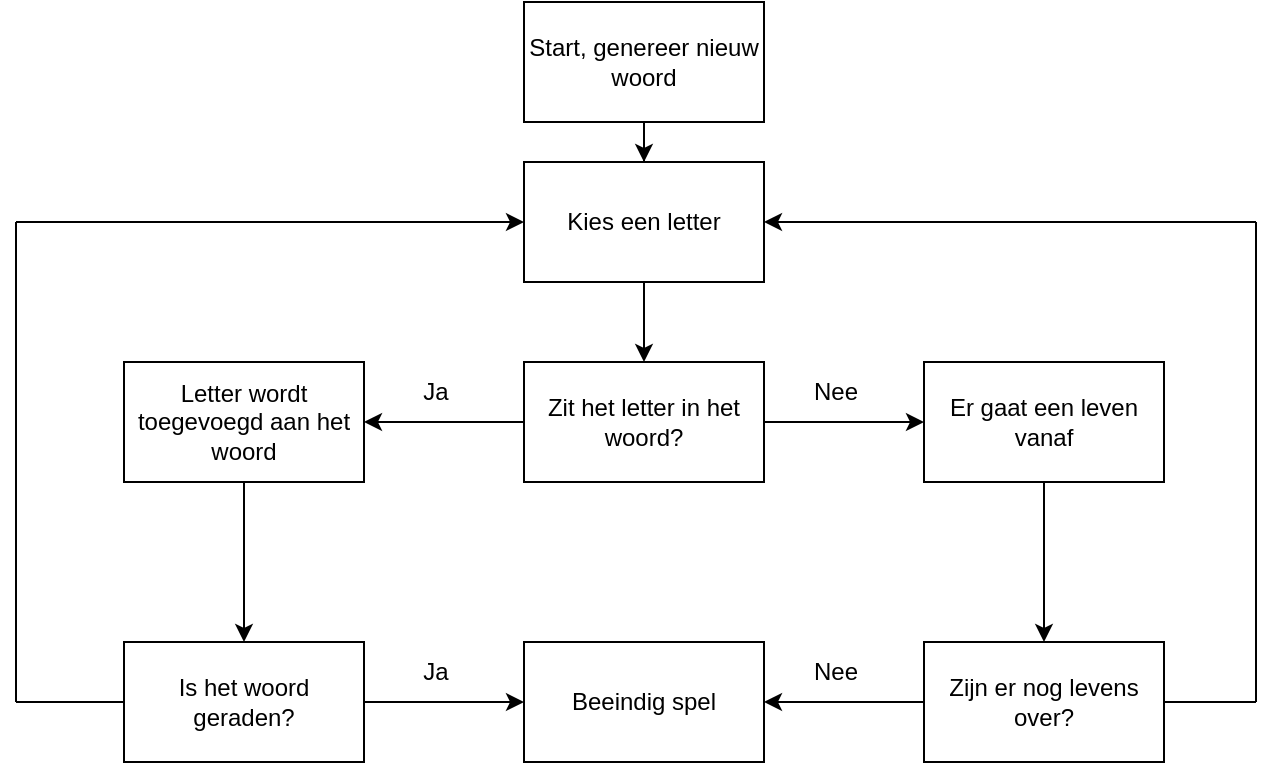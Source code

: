 <mxfile version="15.5.4"><diagram id="2MfnrQdooehoYXpLoEe1" name="Page-1"><mxGraphModel dx="946" dy="554" grid="1" gridSize="10" guides="1" tooltips="1" connect="1" arrows="1" fold="1" page="1" pageScale="1" pageWidth="827" pageHeight="1169" math="0" shadow="0"><root><mxCell id="0"/><mxCell id="1" parent="0"/><mxCell id="KQleH2ebnKk-NlKWoiKP-3" value="" style="edgeStyle=orthogonalEdgeStyle;rounded=0;orthogonalLoop=1;jettySize=auto;html=1;" edge="1" parent="1" source="KQleH2ebnKk-NlKWoiKP-1" target="KQleH2ebnKk-NlKWoiKP-2"><mxGeometry relative="1" as="geometry"/></mxCell><mxCell id="KQleH2ebnKk-NlKWoiKP-1" value="Start, genereer nieuw woord" style="rounded=0;whiteSpace=wrap;html=1;" vertex="1" parent="1"><mxGeometry x="354" y="40" width="120" height="60" as="geometry"/></mxCell><mxCell id="KQleH2ebnKk-NlKWoiKP-17" value="" style="edgeStyle=orthogonalEdgeStyle;rounded=0;orthogonalLoop=1;jettySize=auto;html=1;" edge="1" parent="1" source="KQleH2ebnKk-NlKWoiKP-2" target="KQleH2ebnKk-NlKWoiKP-16"><mxGeometry relative="1" as="geometry"/></mxCell><mxCell id="KQleH2ebnKk-NlKWoiKP-2" value="Kies een letter" style="rounded=0;whiteSpace=wrap;html=1;" vertex="1" parent="1"><mxGeometry x="354" y="120" width="120" height="60" as="geometry"/></mxCell><mxCell id="KQleH2ebnKk-NlKWoiKP-19" value="" style="edgeStyle=orthogonalEdgeStyle;rounded=0;orthogonalLoop=1;jettySize=auto;html=1;" edge="1" parent="1" source="KQleH2ebnKk-NlKWoiKP-16" target="KQleH2ebnKk-NlKWoiKP-18"><mxGeometry relative="1" as="geometry"/></mxCell><mxCell id="KQleH2ebnKk-NlKWoiKP-22" value="" style="edgeStyle=orthogonalEdgeStyle;rounded=0;orthogonalLoop=1;jettySize=auto;html=1;" edge="1" parent="1" source="KQleH2ebnKk-NlKWoiKP-16" target="KQleH2ebnKk-NlKWoiKP-21"><mxGeometry relative="1" as="geometry"/></mxCell><mxCell id="KQleH2ebnKk-NlKWoiKP-16" value="Zit het letter in het woord?" style="whiteSpace=wrap;html=1;rounded=0;" vertex="1" parent="1"><mxGeometry x="354" y="220" width="120" height="60" as="geometry"/></mxCell><mxCell id="KQleH2ebnKk-NlKWoiKP-25" value="" style="edgeStyle=orthogonalEdgeStyle;rounded=0;orthogonalLoop=1;jettySize=auto;html=1;" edge="1" parent="1" source="KQleH2ebnKk-NlKWoiKP-18" target="KQleH2ebnKk-NlKWoiKP-24"><mxGeometry relative="1" as="geometry"/></mxCell><mxCell id="KQleH2ebnKk-NlKWoiKP-18" value="Er gaat een leven vanaf" style="whiteSpace=wrap;html=1;rounded=0;" vertex="1" parent="1"><mxGeometry x="554" y="220" width="120" height="60" as="geometry"/></mxCell><mxCell id="KQleH2ebnKk-NlKWoiKP-20" value="Nee" style="text;html=1;strokeColor=none;fillColor=none;align=center;verticalAlign=middle;whiteSpace=wrap;rounded=0;" vertex="1" parent="1"><mxGeometry x="480" y="220" width="60" height="30" as="geometry"/></mxCell><mxCell id="KQleH2ebnKk-NlKWoiKP-27" value="" style="edgeStyle=orthogonalEdgeStyle;rounded=0;orthogonalLoop=1;jettySize=auto;html=1;" edge="1" parent="1" source="KQleH2ebnKk-NlKWoiKP-21" target="KQleH2ebnKk-NlKWoiKP-26"><mxGeometry relative="1" as="geometry"/></mxCell><mxCell id="KQleH2ebnKk-NlKWoiKP-21" value="Letter wordt toegevoegd aan het woord" style="whiteSpace=wrap;html=1;rounded=0;" vertex="1" parent="1"><mxGeometry x="154" y="220" width="120" height="60" as="geometry"/></mxCell><mxCell id="KQleH2ebnKk-NlKWoiKP-23" value="Ja" style="text;html=1;strokeColor=none;fillColor=none;align=center;verticalAlign=middle;whiteSpace=wrap;rounded=0;" vertex="1" parent="1"><mxGeometry x="280" y="220" width="60" height="30" as="geometry"/></mxCell><mxCell id="KQleH2ebnKk-NlKWoiKP-30" value="" style="edgeStyle=orthogonalEdgeStyle;rounded=0;orthogonalLoop=1;jettySize=auto;html=1;" edge="1" parent="1" source="KQleH2ebnKk-NlKWoiKP-24" target="KQleH2ebnKk-NlKWoiKP-28"><mxGeometry relative="1" as="geometry"/></mxCell><mxCell id="KQleH2ebnKk-NlKWoiKP-24" value="Zijn er nog levens over?" style="whiteSpace=wrap;html=1;rounded=0;" vertex="1" parent="1"><mxGeometry x="554" y="360" width="120" height="60" as="geometry"/></mxCell><mxCell id="KQleH2ebnKk-NlKWoiKP-29" value="" style="edgeStyle=orthogonalEdgeStyle;rounded=0;orthogonalLoop=1;jettySize=auto;html=1;" edge="1" parent="1" source="KQleH2ebnKk-NlKWoiKP-26" target="KQleH2ebnKk-NlKWoiKP-28"><mxGeometry relative="1" as="geometry"/></mxCell><mxCell id="KQleH2ebnKk-NlKWoiKP-26" value="Is het woord geraden?" style="whiteSpace=wrap;html=1;rounded=0;" vertex="1" parent="1"><mxGeometry x="154" y="360" width="120" height="60" as="geometry"/></mxCell><mxCell id="KQleH2ebnKk-NlKWoiKP-28" value="Beeindig spel" style="whiteSpace=wrap;html=1;rounded=0;" vertex="1" parent="1"><mxGeometry x="354" y="360" width="120" height="60" as="geometry"/></mxCell><mxCell id="KQleH2ebnKk-NlKWoiKP-31" value="Ja" style="text;html=1;strokeColor=none;fillColor=none;align=center;verticalAlign=middle;whiteSpace=wrap;rounded=0;" vertex="1" parent="1"><mxGeometry x="280" y="360" width="60" height="30" as="geometry"/></mxCell><mxCell id="KQleH2ebnKk-NlKWoiKP-32" value="Nee" style="text;html=1;strokeColor=none;fillColor=none;align=center;verticalAlign=middle;whiteSpace=wrap;rounded=0;" vertex="1" parent="1"><mxGeometry x="480" y="360" width="60" height="30" as="geometry"/></mxCell><mxCell id="KQleH2ebnKk-NlKWoiKP-38" value="" style="endArrow=none;html=1;rounded=0;entryX=0;entryY=0.5;entryDx=0;entryDy=0;" edge="1" parent="1" target="KQleH2ebnKk-NlKWoiKP-26"><mxGeometry width="50" height="50" relative="1" as="geometry"><mxPoint x="100" y="390" as="sourcePoint"/><mxPoint x="150" y="360" as="targetPoint"/></mxGeometry></mxCell><mxCell id="KQleH2ebnKk-NlKWoiKP-39" value="" style="endArrow=none;html=1;rounded=0;" edge="1" parent="1"><mxGeometry width="50" height="50" relative="1" as="geometry"><mxPoint x="100" y="390" as="sourcePoint"/><mxPoint x="100" y="150" as="targetPoint"/></mxGeometry></mxCell><mxCell id="KQleH2ebnKk-NlKWoiKP-40" value="" style="endArrow=classic;html=1;rounded=0;entryX=0;entryY=0.5;entryDx=0;entryDy=0;" edge="1" parent="1" target="KQleH2ebnKk-NlKWoiKP-2"><mxGeometry width="50" height="50" relative="1" as="geometry"><mxPoint x="100" y="150" as="sourcePoint"/><mxPoint x="440" y="220" as="targetPoint"/></mxGeometry></mxCell><mxCell id="KQleH2ebnKk-NlKWoiKP-41" value="" style="endArrow=none;html=1;rounded=0;exitX=1;exitY=0.5;exitDx=0;exitDy=0;" edge="1" parent="1" source="KQleH2ebnKk-NlKWoiKP-24"><mxGeometry width="50" height="50" relative="1" as="geometry"><mxPoint x="710" y="340" as="sourcePoint"/><mxPoint x="720" y="390" as="targetPoint"/></mxGeometry></mxCell><mxCell id="KQleH2ebnKk-NlKWoiKP-42" value="" style="endArrow=none;html=1;rounded=0;" edge="1" parent="1"><mxGeometry width="50" height="50" relative="1" as="geometry"><mxPoint x="720" y="390" as="sourcePoint"/><mxPoint x="720" y="150" as="targetPoint"/></mxGeometry></mxCell><mxCell id="KQleH2ebnKk-NlKWoiKP-43" value="" style="endArrow=classic;html=1;rounded=0;entryX=1;entryY=0.5;entryDx=0;entryDy=0;" edge="1" parent="1" target="KQleH2ebnKk-NlKWoiKP-2"><mxGeometry width="50" height="50" relative="1" as="geometry"><mxPoint x="720" y="150" as="sourcePoint"/><mxPoint x="710" y="70" as="targetPoint"/></mxGeometry></mxCell></root></mxGraphModel></diagram></mxfile>